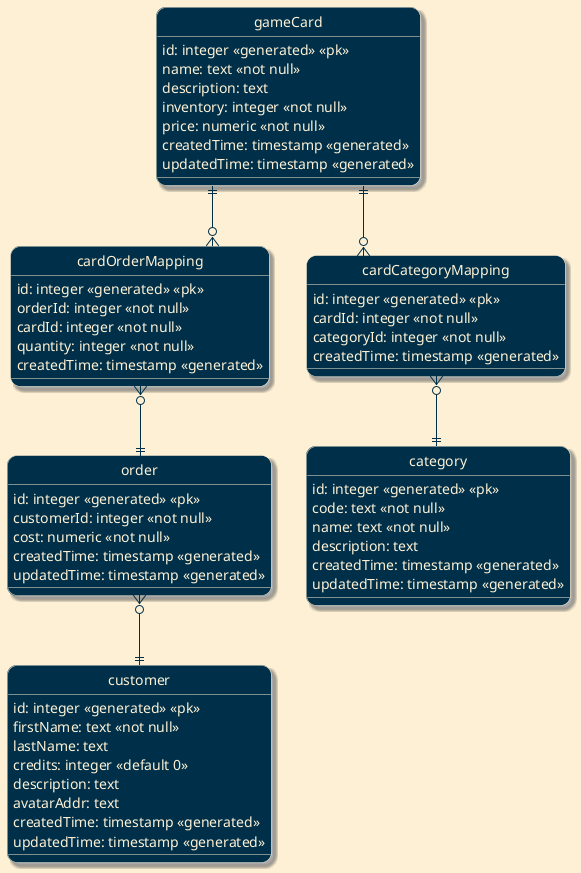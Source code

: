@startuml game card rental entities
hide circle
skinparam linetype ortho
skinparam backgroundColor #fdf0d5
skinparam roundcorner 20
skinparam shadowing true
skinparam class {
    backgroundColor #003049
    arrowColor #003049
    borderColor #fdf0d5
    fontColor #fdf0d5
    attributeFontColor #fdf0d5
}

entity customer {
    id: integer <<generated>> <<pk>>
    firstName: text <<not null>>
    lastName: text
    credits: integer <<default 0>>
    description: text
    avatarAddr: text
    createdTime: timestamp <<generated>>
    updatedTime: timestamp <<generated>>
}

entity gameCard {
    id: integer <<generated>> <<pk>>
    name: text <<not null>>
    description: text
    inventory: integer <<not null>>
    price: numeric <<not null>>
    createdTime: timestamp <<generated>>
    updatedTime: timestamp <<generated>>
}

entity order {
    id: integer <<generated>> <<pk>>
    customerId: integer <<not null>>
    cost: numeric <<not null>>
    createdTime: timestamp <<generated>>
    updatedTime: timestamp <<generated>>
}

entity cardOrderMapping {
    id: integer <<generated>> <<pk>>
    orderId: integer <<not null>>
    cardId: integer <<not null>>
    quantity: integer <<not null>>
    createdTime: timestamp <<generated>>
}

entity cardCategoryMapping {
    id: integer <<generated>> <<pk>>
    cardId: integer <<not null>>
    categoryId: integer <<not null>>
    createdTime: timestamp <<generated>>
}

entity category {
    id: integer <<generated>> <<pk>>
    code: text <<not null>>
    name: text <<not null>>
    description: text
    createdTime: timestamp <<generated>>
    updatedTime: timestamp <<generated>>
}

order }o--|| customer
gameCard ||--o{ cardOrderMapping
cardOrderMapping }o--|| order
gameCard ||--o{ cardCategoryMapping
cardCategoryMapping }o--|| category


@enduml